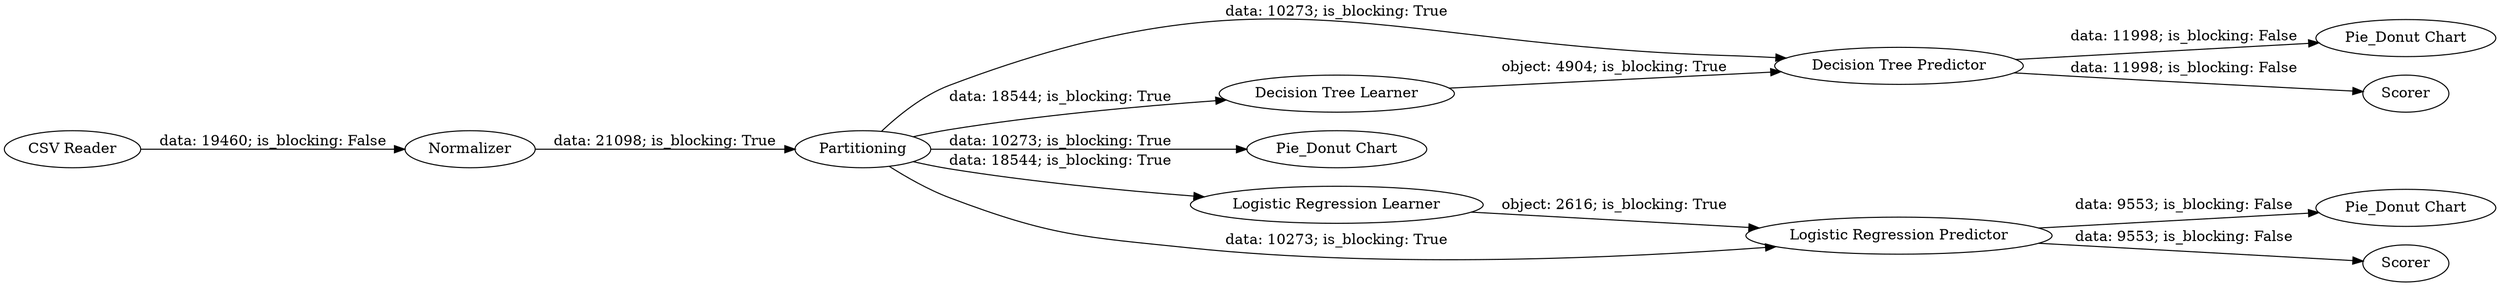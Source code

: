 digraph {
	"5490488735367595973_10" [label="Decision Tree Predictor"]
	"5490488735367595973_5" [label="Logistic Regression Predictor"]
	"5490488735367595973_12" [label="Pie_Donut Chart"]
	"5490488735367595973_6" [label="Pie_Donut Chart"]
	"5490488735367595973_2" [label=Normalizer]
	"5490488735367595973_8" [label="Pie_Donut Chart"]
	"5490488735367595973_11" [label=Scorer]
	"5490488735367595973_9" [label="Decision Tree Learner"]
	"5490488735367595973_7" [label=Scorer]
	"5490488735367595973_3" [label=Partitioning]
	"5490488735367595973_4" [label="Logistic Regression Learner"]
	"5490488735367595973_1" [label="CSV Reader"]
	"5490488735367595973_5" -> "5490488735367595973_8" [label="data: 9553; is_blocking: False"]
	"5490488735367595973_2" -> "5490488735367595973_3" [label="data: 21098; is_blocking: True"]
	"5490488735367595973_4" -> "5490488735367595973_5" [label="object: 2616; is_blocking: True"]
	"5490488735367595973_3" -> "5490488735367595973_4" [label="data: 18544; is_blocking: True"]
	"5490488735367595973_3" -> "5490488735367595973_10" [label="data: 10273; is_blocking: True"]
	"5490488735367595973_3" -> "5490488735367595973_6" [label="data: 10273; is_blocking: True"]
	"5490488735367595973_9" -> "5490488735367595973_10" [label="object: 4904; is_blocking: True"]
	"5490488735367595973_10" -> "5490488735367595973_12" [label="data: 11998; is_blocking: False"]
	"5490488735367595973_3" -> "5490488735367595973_9" [label="data: 18544; is_blocking: True"]
	"5490488735367595973_3" -> "5490488735367595973_5" [label="data: 10273; is_blocking: True"]
	"5490488735367595973_10" -> "5490488735367595973_11" [label="data: 11998; is_blocking: False"]
	"5490488735367595973_1" -> "5490488735367595973_2" [label="data: 19460; is_blocking: False"]
	"5490488735367595973_5" -> "5490488735367595973_7" [label="data: 9553; is_blocking: False"]
	rankdir=LR
}
